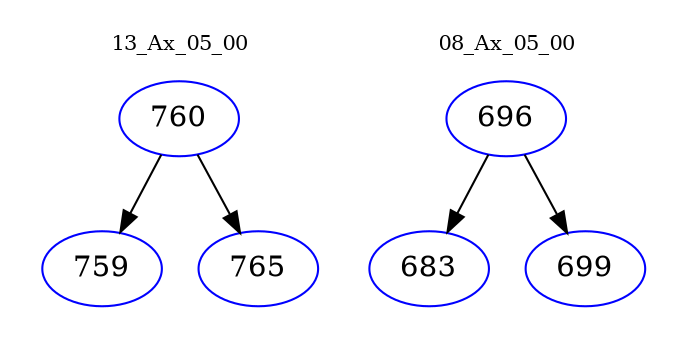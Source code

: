 digraph{
subgraph cluster_0 {
color = white
label = "13_Ax_05_00";
fontsize=10;
T0_760 [label="760", color="blue"]
T0_760 -> T0_759 [color="black"]
T0_759 [label="759", color="blue"]
T0_760 -> T0_765 [color="black"]
T0_765 [label="765", color="blue"]
}
subgraph cluster_1 {
color = white
label = "08_Ax_05_00";
fontsize=10;
T1_696 [label="696", color="blue"]
T1_696 -> T1_683 [color="black"]
T1_683 [label="683", color="blue"]
T1_696 -> T1_699 [color="black"]
T1_699 [label="699", color="blue"]
}
}

